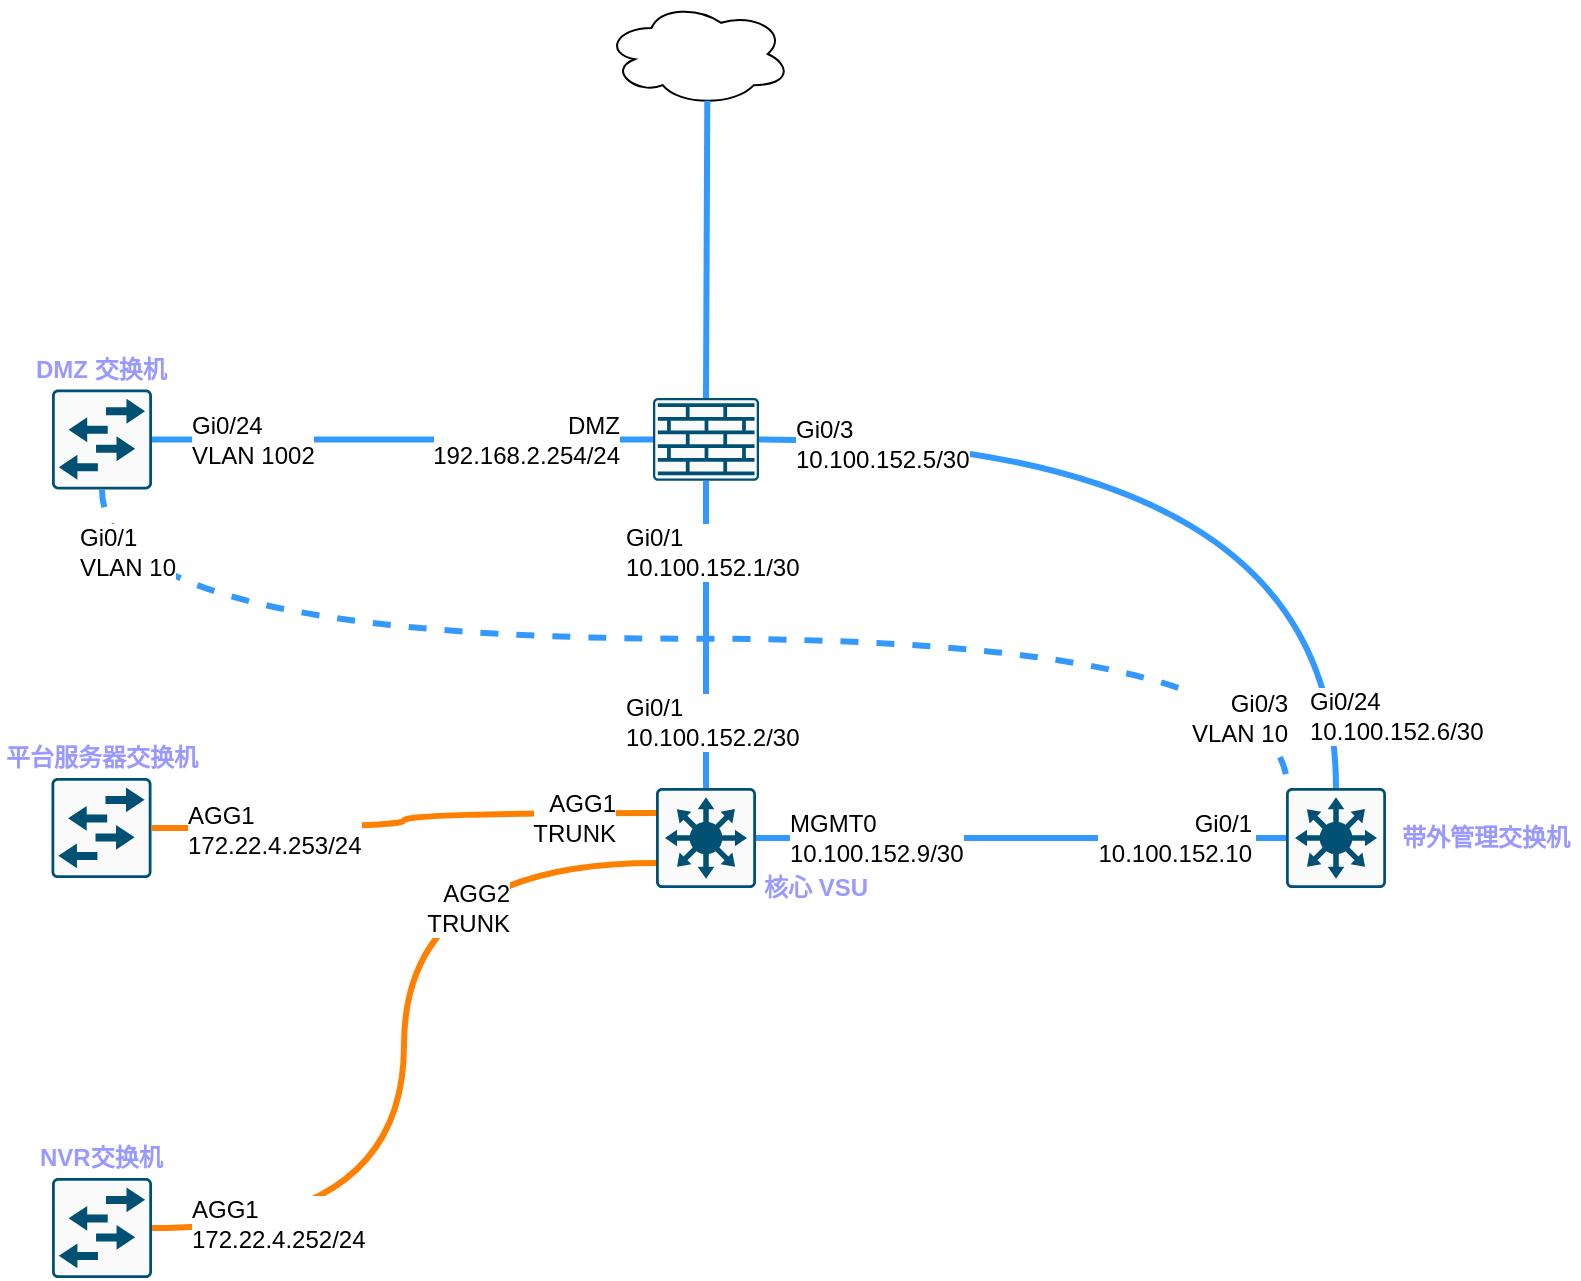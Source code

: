 <mxfile version="24.8.1">
  <diagram name="第 1 页" id="173FxgLxbjq1yQEKB2QX">
    <mxGraphModel dx="984" dy="958" grid="0" gridSize="10" guides="1" tooltips="1" connect="1" arrows="1" fold="1" page="0" pageScale="1" pageWidth="1100" pageHeight="850" math="0" shadow="0">
      <root>
        <mxCell id="0" />
        <mxCell id="1" parent="0" />
        <mxCell id="VOQpBxRtgMoZFAvjQCz4-27" style="edgeStyle=orthogonalEdgeStyle;shape=connector;rounded=0;orthogonalLoop=1;jettySize=auto;html=1;exitX=0.5;exitY=1;exitDx=0;exitDy=0;exitPerimeter=0;entryX=0.015;entryY=0.015;entryDx=0;entryDy=0;entryPerimeter=0;strokeColor=#3399FF;strokeWidth=3;align=center;verticalAlign=middle;fontFamily=Helvetica;fontSize=12;fontColor=default;labelBackgroundColor=default;startSize=8;endArrow=none;endFill=0;endSize=8;curved=1;dashed=1;" edge="1" parent="1" source="VOQpBxRtgMoZFAvjQCz4-5" target="VOQpBxRtgMoZFAvjQCz4-3">
          <mxGeometry relative="1" as="geometry" />
        </mxCell>
        <mxCell id="VOQpBxRtgMoZFAvjQCz4-1" value="" style="sketch=0;points=[[0.015,0.015,0],[0.985,0.015,0],[0.985,0.985,0],[0.015,0.985,0],[0.25,0,0],[0.5,0,0],[0.75,0,0],[1,0.25,0],[1,0.5,0],[1,0.75,0],[0.75,1,0],[0.5,1,0],[0.25,1,0],[0,0.75,0],[0,0.5,0],[0,0.25,0]];verticalLabelPosition=bottom;html=1;verticalAlign=top;aspect=fixed;align=center;pointerEvents=1;shape=mxgraph.cisco19.rect;prIcon=l3_switch;fillColor=#FAFAFA;strokeColor=#005073;" vertex="1" parent="1">
          <mxGeometry x="175" y="175" width="50" height="50" as="geometry" />
        </mxCell>
        <mxCell id="VOQpBxRtgMoZFAvjQCz4-3" value="" style="sketch=0;points=[[0.015,0.015,0],[0.985,0.015,0],[0.985,0.985,0],[0.015,0.985,0],[0.25,0,0],[0.5,0,0],[0.75,0,0],[1,0.25,0],[1,0.5,0],[1,0.75,0],[0.75,1,0],[0.5,1,0],[0.25,1,0],[0,0.75,0],[0,0.5,0],[0,0.25,0]];verticalLabelPosition=bottom;html=1;verticalAlign=top;aspect=fixed;align=center;pointerEvents=1;shape=mxgraph.cisco19.rect;prIcon=l3_switch;fillColor=#FAFAFA;strokeColor=#005073;" vertex="1" parent="1">
          <mxGeometry x="490" y="175" width="50" height="50" as="geometry" />
        </mxCell>
        <mxCell id="VOQpBxRtgMoZFAvjQCz4-4" value="" style="sketch=0;points=[[0.015,0.015,0],[0.985,0.015,0],[0.985,0.985,0],[0.015,0.985,0],[0.25,0,0],[0.5,0,0],[0.75,0,0],[1,0.25,0],[1,0.5,0],[1,0.75,0],[0.75,1,0],[0.5,1,0],[0.25,1,0],[0,0.75,0],[0,0.5,0],[0,0.25,0]];verticalLabelPosition=bottom;html=1;verticalAlign=top;aspect=fixed;align=center;pointerEvents=1;shape=mxgraph.cisco19.rect;prIcon=firewall;fillColor=#FAFAFA;strokeColor=#005073;" vertex="1" parent="1">
          <mxGeometry x="173.5" y="-20" width="53" height="41.41" as="geometry" />
        </mxCell>
        <mxCell id="VOQpBxRtgMoZFAvjQCz4-5" value="" style="sketch=0;points=[[0.015,0.015,0],[0.985,0.015,0],[0.985,0.985,0],[0.015,0.985,0],[0.25,0,0],[0.5,0,0],[0.75,0,0],[1,0.25,0],[1,0.5,0],[1,0.75,0],[0.75,1,0],[0.5,1,0],[0.25,1,0],[0,0.75,0],[0,0.5,0],[0,0.25,0]];verticalLabelPosition=bottom;html=1;verticalAlign=top;aspect=fixed;align=center;pointerEvents=1;shape=mxgraph.cisco19.rect;prIcon=workgroup_switch;fillColor=#FAFAFA;strokeColor=#005073;" vertex="1" parent="1">
          <mxGeometry x="-127" y="-24.29" width="50" height="50" as="geometry" />
        </mxCell>
        <mxCell id="VOQpBxRtgMoZFAvjQCz4-6" value="" style="sketch=0;points=[[0.015,0.015,0],[0.985,0.015,0],[0.985,0.985,0],[0.015,0.985,0],[0.25,0,0],[0.5,0,0],[0.75,0,0],[1,0.25,0],[1,0.5,0],[1,0.75,0],[0.75,1,0],[0.5,1,0],[0.25,1,0],[0,0.75,0],[0,0.5,0],[0,0.25,0]];verticalLabelPosition=bottom;html=1;verticalAlign=top;aspect=fixed;align=center;pointerEvents=1;shape=mxgraph.cisco19.rect;prIcon=workgroup_switch;fillColor=#FAFAFA;strokeColor=#005073;" vertex="1" parent="1">
          <mxGeometry x="-127.25" y="170" width="50" height="50" as="geometry" />
        </mxCell>
        <mxCell id="VOQpBxRtgMoZFAvjQCz4-7" style="rounded=0;orthogonalLoop=1;jettySize=auto;html=1;exitX=0.5;exitY=1;exitDx=0;exitDy=0;exitPerimeter=0;entryX=0.5;entryY=0;entryDx=0;entryDy=0;entryPerimeter=0;fontSize=12;startSize=8;endSize=8;endArrow=none;endFill=0;strokeColor=#3399FF;strokeWidth=3;" edge="1" parent="1" source="VOQpBxRtgMoZFAvjQCz4-4" target="VOQpBxRtgMoZFAvjQCz4-1">
          <mxGeometry relative="1" as="geometry" />
        </mxCell>
        <mxCell id="VOQpBxRtgMoZFAvjQCz4-9" style="edgeStyle=none;shape=connector;curved=1;rounded=0;orthogonalLoop=1;jettySize=auto;html=1;exitX=1;exitY=0.5;exitDx=0;exitDy=0;exitPerimeter=0;entryX=0;entryY=0.5;entryDx=0;entryDy=0;entryPerimeter=0;strokeColor=#3399FF;strokeWidth=3;align=center;verticalAlign=middle;fontFamily=Helvetica;fontSize=12;fontColor=default;labelBackgroundColor=default;startSize=8;endArrow=none;endFill=0;endSize=8;" edge="1" parent="1" source="VOQpBxRtgMoZFAvjQCz4-11" target="VOQpBxRtgMoZFAvjQCz4-3">
          <mxGeometry relative="1" as="geometry" />
        </mxCell>
        <mxCell id="VOQpBxRtgMoZFAvjQCz4-10" style="edgeStyle=orthogonalEdgeStyle;shape=connector;curved=1;rounded=0;orthogonalLoop=1;jettySize=auto;html=1;exitX=1;exitY=0.5;exitDx=0;exitDy=0;exitPerimeter=0;entryX=0.5;entryY=0;entryDx=0;entryDy=0;entryPerimeter=0;strokeColor=#3399FF;strokeWidth=3;align=center;verticalAlign=middle;fontFamily=Helvetica;fontSize=12;fontColor=default;labelBackgroundColor=default;startSize=8;endArrow=none;endFill=0;endSize=8;" edge="1" parent="1" source="VOQpBxRtgMoZFAvjQCz4-4" target="VOQpBxRtgMoZFAvjQCz4-3">
          <mxGeometry relative="1" as="geometry" />
        </mxCell>
        <mxCell id="VOQpBxRtgMoZFAvjQCz4-12" value="" style="edgeStyle=none;shape=connector;curved=1;rounded=0;orthogonalLoop=1;jettySize=auto;html=1;exitX=1;exitY=0.5;exitDx=0;exitDy=0;exitPerimeter=0;entryX=0;entryY=0.5;entryDx=0;entryDy=0;entryPerimeter=0;strokeColor=#3399FF;strokeWidth=3;align=center;verticalAlign=middle;fontFamily=Helvetica;fontSize=12;fontColor=default;labelBackgroundColor=default;startSize=8;endArrow=none;endFill=0;endSize=8;" edge="1" parent="1" source="VOQpBxRtgMoZFAvjQCz4-1" target="VOQpBxRtgMoZFAvjQCz4-11">
          <mxGeometry relative="1" as="geometry">
            <mxPoint x="225" y="200" as="sourcePoint" />
            <mxPoint x="412" y="200" as="targetPoint" />
          </mxGeometry>
        </mxCell>
        <mxCell id="VOQpBxRtgMoZFAvjQCz4-11" value="Gi0/1&lt;div&gt;10.100.152.10&lt;/div&gt;" style="text;html=1;align=right;verticalAlign=middle;whiteSpace=wrap;rounded=0;fontSize=12;fontFamily=Helvetica;fontColor=default;labelBackgroundColor=default;" vertex="1" parent="1">
          <mxGeometry x="415" y="185" width="60" height="30" as="geometry" />
        </mxCell>
        <mxCell id="VOQpBxRtgMoZFAvjQCz4-13" value="MGMT0&lt;div&gt;10.100.152.9/30&lt;/div&gt;" style="text;html=1;align=left;verticalAlign=middle;whiteSpace=wrap;rounded=0;fontSize=12;fontFamily=Helvetica;fontColor=default;labelBackgroundColor=default;" vertex="1" parent="1">
          <mxGeometry x="240" y="185" width="85" height="30" as="geometry" />
        </mxCell>
        <mxCell id="VOQpBxRtgMoZFAvjQCz4-14" value="Gi0/1&lt;div&gt;10.100.152.2/30&lt;/div&gt;" style="text;html=1;align=left;verticalAlign=middle;whiteSpace=wrap;rounded=0;fontSize=12;fontFamily=Helvetica;fontColor=default;labelBackgroundColor=default;" vertex="1" parent="1">
          <mxGeometry x="157.5" y="127" width="85" height="30" as="geometry" />
        </mxCell>
        <mxCell id="VOQpBxRtgMoZFAvjQCz4-15" value="Gi0/1&lt;div&gt;10.100.152.1/30&lt;/div&gt;" style="text;html=1;align=left;verticalAlign=middle;whiteSpace=wrap;rounded=0;fontSize=12;fontFamily=Helvetica;fontColor=default;labelBackgroundColor=default;" vertex="1" parent="1">
          <mxGeometry x="157.5" y="42" width="85" height="30" as="geometry" />
        </mxCell>
        <mxCell id="VOQpBxRtgMoZFAvjQCz4-16" value="Gi0/3&lt;div&gt;10.100.152.5/30&lt;/div&gt;" style="text;html=1;align=left;verticalAlign=middle;whiteSpace=wrap;rounded=0;fontSize=12;fontFamily=Helvetica;fontColor=default;labelBackgroundColor=default;" vertex="1" parent="1">
          <mxGeometry x="242.5" y="-12" width="85" height="30" as="geometry" />
        </mxCell>
        <mxCell id="VOQpBxRtgMoZFAvjQCz4-17" value="Gi0/24&lt;div&gt;10.100.152.6/30&lt;/div&gt;" style="text;html=1;align=left;verticalAlign=middle;whiteSpace=wrap;rounded=0;fontSize=12;fontFamily=Helvetica;fontColor=default;labelBackgroundColor=default;" vertex="1" parent="1">
          <mxGeometry x="500" y="124" width="85" height="30" as="geometry" />
        </mxCell>
        <mxCell id="VOQpBxRtgMoZFAvjQCz4-18" style="edgeStyle=none;shape=connector;curved=1;rounded=0;orthogonalLoop=1;jettySize=auto;html=1;exitX=1;exitY=0.5;exitDx=0;exitDy=0;exitPerimeter=0;entryX=0;entryY=0.5;entryDx=0;entryDy=0;entryPerimeter=0;strokeColor=#3399FF;strokeWidth=3;align=center;verticalAlign=middle;fontFamily=Helvetica;fontSize=12;fontColor=default;labelBackgroundColor=default;startSize=8;endArrow=none;endFill=0;endSize=8;" edge="1" parent="1" source="VOQpBxRtgMoZFAvjQCz4-5" target="VOQpBxRtgMoZFAvjQCz4-4">
          <mxGeometry relative="1" as="geometry" />
        </mxCell>
        <mxCell id="VOQpBxRtgMoZFAvjQCz4-19" value="DMZ&lt;br&gt;&lt;div&gt;192.168.2.254/24&lt;/div&gt;" style="text;html=1;align=right;verticalAlign=middle;whiteSpace=wrap;rounded=0;fontSize=12;fontFamily=Helvetica;fontColor=default;labelBackgroundColor=default;" vertex="1" parent="1">
          <mxGeometry x="47.5" y="-14.29" width="111" height="30" as="geometry" />
        </mxCell>
        <mxCell id="VOQpBxRtgMoZFAvjQCz4-20" value="" style="ellipse;shape=cloud;whiteSpace=wrap;html=1;fontFamily=Helvetica;fontSize=12;fontColor=default;labelBackgroundColor=default;" vertex="1" parent="1">
          <mxGeometry x="149.5" y="-218" width="93" height="52" as="geometry" />
        </mxCell>
        <mxCell id="VOQpBxRtgMoZFAvjQCz4-21" style="shape=connector;rounded=0;orthogonalLoop=1;jettySize=auto;html=1;exitX=0.55;exitY=0.95;exitDx=0;exitDy=0;exitPerimeter=0;entryX=0.5;entryY=0;entryDx=0;entryDy=0;entryPerimeter=0;strokeColor=#3399FF;strokeWidth=3;align=center;verticalAlign=middle;fontFamily=Helvetica;fontSize=12;fontColor=default;labelBackgroundColor=default;startSize=8;endArrow=none;endFill=0;endSize=8;" edge="1" parent="1" source="VOQpBxRtgMoZFAvjQCz4-20" target="VOQpBxRtgMoZFAvjQCz4-4">
          <mxGeometry relative="1" as="geometry" />
        </mxCell>
        <mxCell id="VOQpBxRtgMoZFAvjQCz4-22" style="edgeStyle=orthogonalEdgeStyle;curved=1;rounded=0;orthogonalLoop=1;jettySize=auto;html=1;exitX=1;exitY=0.5;exitDx=0;exitDy=0;exitPerimeter=0;entryX=0;entryY=0.25;entryDx=0;entryDy=0;entryPerimeter=0;strokeColor=#FF8000;strokeWidth=3;align=center;verticalAlign=middle;fontFamily=Helvetica;fontSize=12;fontColor=default;labelBackgroundColor=default;endArrow=none;endFill=0;" edge="1" parent="1" source="VOQpBxRtgMoZFAvjQCz4-6" target="VOQpBxRtgMoZFAvjQCz4-1">
          <mxGeometry relative="1" as="geometry" />
        </mxCell>
        <mxCell id="VOQpBxRtgMoZFAvjQCz4-23" value="AGG1&lt;br&gt;&lt;div&gt;172.22.4.253/24&lt;/div&gt;" style="text;html=1;align=left;verticalAlign=middle;whiteSpace=wrap;rounded=0;fontSize=12;fontFamily=Helvetica;fontColor=default;labelBackgroundColor=default;" vertex="1" parent="1">
          <mxGeometry x="-61.5" y="181" width="85" height="30" as="geometry" />
        </mxCell>
        <mxCell id="VOQpBxRtgMoZFAvjQCz4-24" value="AGG1&lt;br&gt;&lt;div&gt;TRUNK&lt;/div&gt;" style="text;html=1;align=right;verticalAlign=middle;whiteSpace=wrap;rounded=0;fontSize=12;fontFamily=Helvetica;fontColor=default;labelBackgroundColor=default;" vertex="1" parent="1">
          <mxGeometry x="112" y="175" width="44.5" height="30" as="geometry" />
        </mxCell>
        <mxCell id="VOQpBxRtgMoZFAvjQCz4-25" value="Gi0/24&lt;br&gt;&lt;div&gt;VLAN 1002&lt;/div&gt;" style="text;html=1;align=left;verticalAlign=middle;whiteSpace=wrap;rounded=0;fontSize=12;fontFamily=Helvetica;fontColor=default;labelBackgroundColor=default;" vertex="1" parent="1">
          <mxGeometry x="-59" y="-14" width="68" height="30" as="geometry" />
        </mxCell>
        <mxCell id="VOQpBxRtgMoZFAvjQCz4-28" value="平台服务器交换机" style="text;html=1;align=left;verticalAlign=middle;whiteSpace=wrap;rounded=0;fontSize=12;fontFamily=Helvetica;fontColor=#9999FF;labelBackgroundColor=default;fontStyle=1" vertex="1" parent="1">
          <mxGeometry x="-152.25" y="149.5" width="100" height="20" as="geometry" />
        </mxCell>
        <mxCell id="VOQpBxRtgMoZFAvjQCz4-30" value="带外管理交换机" style="text;html=1;align=left;verticalAlign=middle;whiteSpace=wrap;rounded=0;fontSize=12;fontFamily=Helvetica;fontColor=#9999FF;labelBackgroundColor=default;fontStyle=1" vertex="1" parent="1">
          <mxGeometry x="546" y="190" width="90" height="20" as="geometry" />
        </mxCell>
        <mxCell id="VOQpBxRtgMoZFAvjQCz4-31" value="Gi0/1&lt;div&gt;VLAN 10&lt;/div&gt;" style="text;html=1;align=left;verticalAlign=middle;whiteSpace=wrap;rounded=0;fontSize=12;fontFamily=Helvetica;fontColor=default;labelBackgroundColor=default;" vertex="1" parent="1">
          <mxGeometry x="-115" y="44.5" width="55" height="25" as="geometry" />
        </mxCell>
        <mxCell id="VOQpBxRtgMoZFAvjQCz4-33" value="Gi0/3&lt;br&gt;VLAN 10" style="text;html=1;align=right;verticalAlign=middle;whiteSpace=wrap;rounded=0;fontSize=12;fontFamily=Helvetica;fontColor=default;labelBackgroundColor=default;" vertex="1" parent="1">
          <mxGeometry x="438" y="127" width="55" height="25" as="geometry" />
        </mxCell>
        <mxCell id="VOQpBxRtgMoZFAvjQCz4-34" value="" style="sketch=0;points=[[0.015,0.015,0],[0.985,0.015,0],[0.985,0.985,0],[0.015,0.985,0],[0.25,0,0],[0.5,0,0],[0.75,0,0],[1,0.25,0],[1,0.5,0],[1,0.75,0],[0.75,1,0],[0.5,1,0],[0.25,1,0],[0,0.75,0],[0,0.5,0],[0,0.25,0]];verticalLabelPosition=bottom;html=1;verticalAlign=top;aspect=fixed;align=center;pointerEvents=1;shape=mxgraph.cisco19.rect;prIcon=workgroup_switch;fillColor=#FAFAFA;strokeColor=#005073;" vertex="1" parent="1">
          <mxGeometry x="-126.99" y="370" width="50" height="50" as="geometry" />
        </mxCell>
        <mxCell id="VOQpBxRtgMoZFAvjQCz4-35" value="NVR交换机" style="text;html=1;align=left;verticalAlign=middle;whiteSpace=wrap;rounded=0;fontSize=12;fontFamily=Helvetica;fontColor=#9999FF;labelBackgroundColor=default;fontStyle=1" vertex="1" parent="1">
          <mxGeometry x="-134.75" y="350" width="65" height="20" as="geometry" />
        </mxCell>
        <mxCell id="VOQpBxRtgMoZFAvjQCz4-36" style="edgeStyle=orthogonalEdgeStyle;rounded=0;orthogonalLoop=1;jettySize=auto;html=1;exitX=0;exitY=0.75;exitDx=0;exitDy=0;exitPerimeter=0;entryX=1;entryY=0.5;entryDx=0;entryDy=0;entryPerimeter=0;strokeColor=#FF8000;strokeWidth=3;align=center;verticalAlign=middle;fontFamily=Helvetica;fontSize=12;fontColor=default;labelBackgroundColor=default;endArrow=none;endFill=0;elbow=vertical;curved=1;" edge="1" parent="1" source="VOQpBxRtgMoZFAvjQCz4-1" target="VOQpBxRtgMoZFAvjQCz4-34">
          <mxGeometry relative="1" as="geometry" />
        </mxCell>
        <mxCell id="VOQpBxRtgMoZFAvjQCz4-38" value="AGG2&lt;br&gt;&lt;div&gt;TRUNK&lt;/div&gt;" style="text;html=1;align=right;verticalAlign=middle;whiteSpace=wrap;rounded=0;fontSize=12;fontFamily=Helvetica;fontColor=default;labelBackgroundColor=default;" vertex="1" parent="1">
          <mxGeometry x="54" y="220" width="50" height="30" as="geometry" />
        </mxCell>
        <mxCell id="VOQpBxRtgMoZFAvjQCz4-37" value="AGG1&lt;br&gt;&lt;div&gt;172.22.4.252/24&lt;/div&gt;" style="text;html=1;align=left;verticalAlign=middle;whiteSpace=wrap;rounded=0;fontSize=12;fontFamily=Helvetica;fontColor=default;labelBackgroundColor=default;" vertex="1" parent="1">
          <mxGeometry x="-59" y="378" width="85" height="30" as="geometry" />
        </mxCell>
        <mxCell id="VOQpBxRtgMoZFAvjQCz4-40" value="核心 VSU" style="text;html=1;align=left;verticalAlign=middle;whiteSpace=wrap;rounded=0;fontSize=12;fontFamily=Helvetica;fontColor=#9999FF;labelBackgroundColor=default;fontStyle=1" vertex="1" parent="1">
          <mxGeometry x="226.5" y="215" width="60" height="20" as="geometry" />
        </mxCell>
        <mxCell id="VOQpBxRtgMoZFAvjQCz4-41" value="DMZ 交换机" style="text;html=1;align=left;verticalAlign=middle;whiteSpace=wrap;rounded=0;fontSize=12;fontFamily=Helvetica;fontColor=#9999FF;labelBackgroundColor=default;fontStyle=1" vertex="1" parent="1">
          <mxGeometry x="-136.99" y="-44.29" width="70" height="20" as="geometry" />
        </mxCell>
      </root>
    </mxGraphModel>
  </diagram>
</mxfile>
